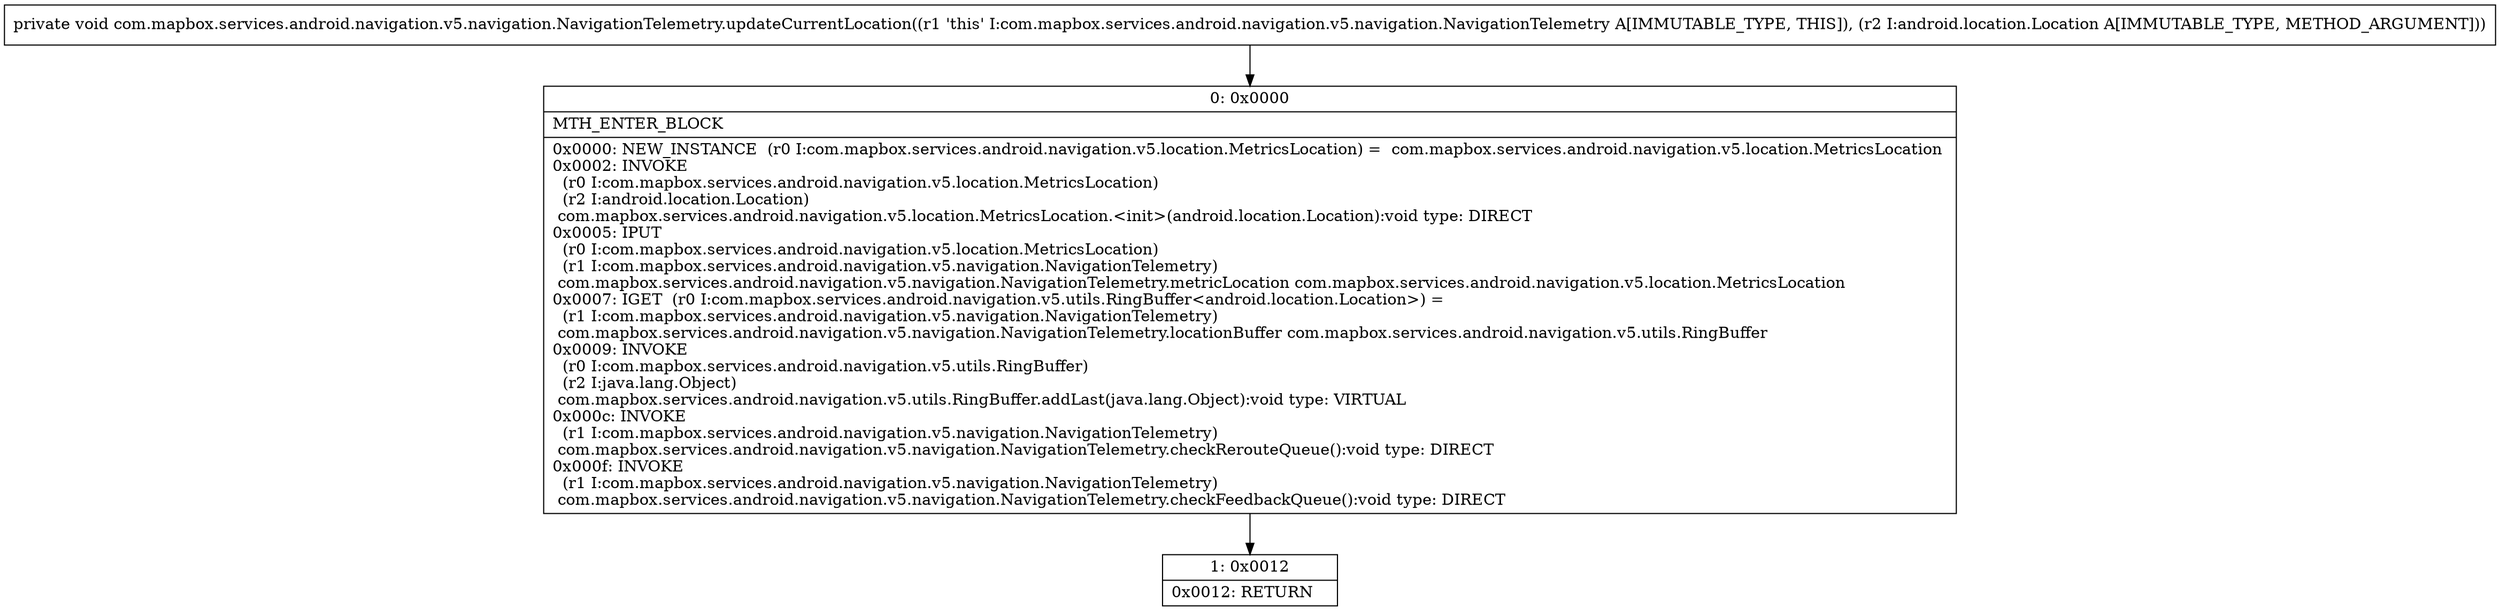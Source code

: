 digraph "CFG forcom.mapbox.services.android.navigation.v5.navigation.NavigationTelemetry.updateCurrentLocation(Landroid\/location\/Location;)V" {
Node_0 [shape=record,label="{0\:\ 0x0000|MTH_ENTER_BLOCK\l|0x0000: NEW_INSTANCE  (r0 I:com.mapbox.services.android.navigation.v5.location.MetricsLocation) =  com.mapbox.services.android.navigation.v5.location.MetricsLocation \l0x0002: INVOKE  \l  (r0 I:com.mapbox.services.android.navigation.v5.location.MetricsLocation)\l  (r2 I:android.location.Location)\l com.mapbox.services.android.navigation.v5.location.MetricsLocation.\<init\>(android.location.Location):void type: DIRECT \l0x0005: IPUT  \l  (r0 I:com.mapbox.services.android.navigation.v5.location.MetricsLocation)\l  (r1 I:com.mapbox.services.android.navigation.v5.navigation.NavigationTelemetry)\l com.mapbox.services.android.navigation.v5.navigation.NavigationTelemetry.metricLocation com.mapbox.services.android.navigation.v5.location.MetricsLocation \l0x0007: IGET  (r0 I:com.mapbox.services.android.navigation.v5.utils.RingBuffer\<android.location.Location\>) = \l  (r1 I:com.mapbox.services.android.navigation.v5.navigation.NavigationTelemetry)\l com.mapbox.services.android.navigation.v5.navigation.NavigationTelemetry.locationBuffer com.mapbox.services.android.navigation.v5.utils.RingBuffer \l0x0009: INVOKE  \l  (r0 I:com.mapbox.services.android.navigation.v5.utils.RingBuffer)\l  (r2 I:java.lang.Object)\l com.mapbox.services.android.navigation.v5.utils.RingBuffer.addLast(java.lang.Object):void type: VIRTUAL \l0x000c: INVOKE  \l  (r1 I:com.mapbox.services.android.navigation.v5.navigation.NavigationTelemetry)\l com.mapbox.services.android.navigation.v5.navigation.NavigationTelemetry.checkRerouteQueue():void type: DIRECT \l0x000f: INVOKE  \l  (r1 I:com.mapbox.services.android.navigation.v5.navigation.NavigationTelemetry)\l com.mapbox.services.android.navigation.v5.navigation.NavigationTelemetry.checkFeedbackQueue():void type: DIRECT \l}"];
Node_1 [shape=record,label="{1\:\ 0x0012|0x0012: RETURN   \l}"];
MethodNode[shape=record,label="{private void com.mapbox.services.android.navigation.v5.navigation.NavigationTelemetry.updateCurrentLocation((r1 'this' I:com.mapbox.services.android.navigation.v5.navigation.NavigationTelemetry A[IMMUTABLE_TYPE, THIS]), (r2 I:android.location.Location A[IMMUTABLE_TYPE, METHOD_ARGUMENT])) }"];
MethodNode -> Node_0;
Node_0 -> Node_1;
}

